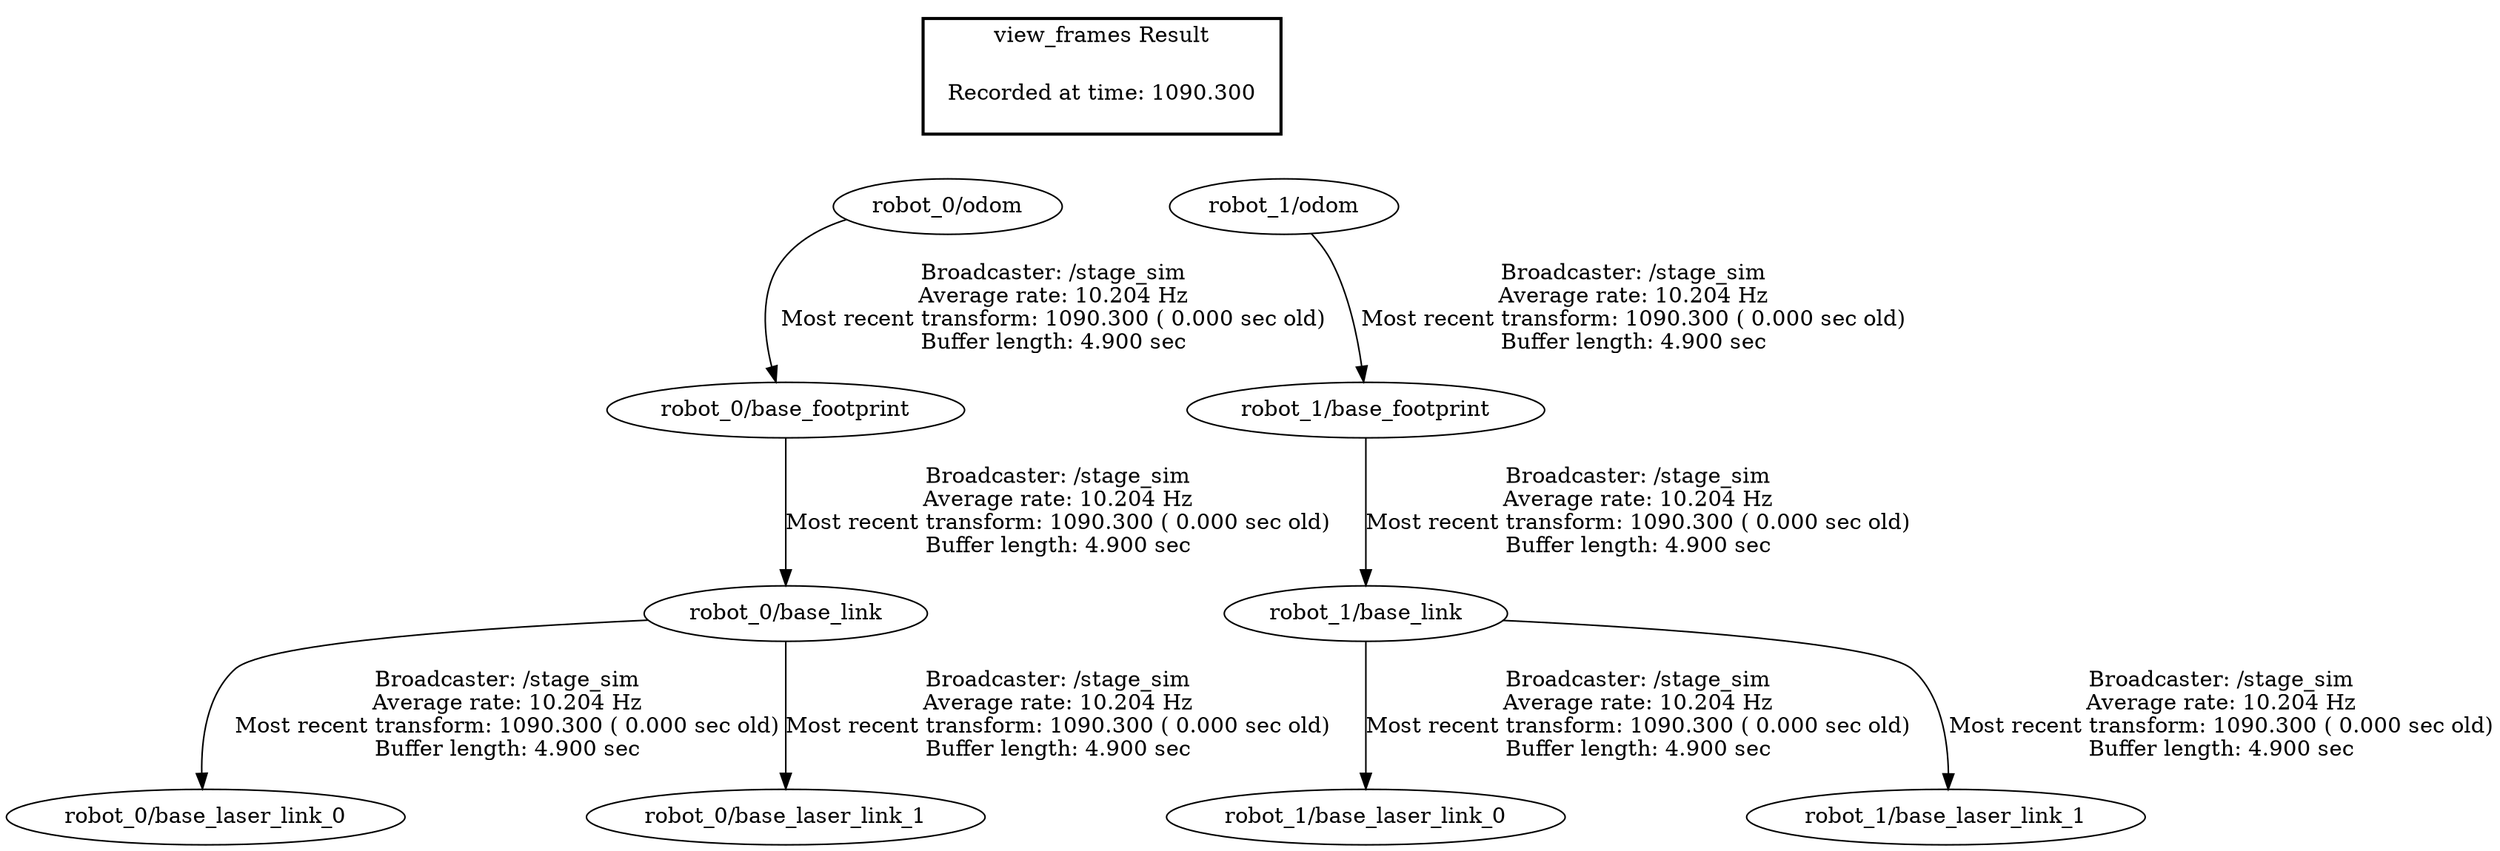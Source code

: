 digraph G {
"robot_0/base_link" -> "robot_0/base_laser_link_0"[label="Broadcaster: /stage_sim\nAverage rate: 10.204 Hz\nMost recent transform: 1090.300 ( 0.000 sec old)\nBuffer length: 4.900 sec\n"];
"robot_0/base_footprint" -> "robot_0/base_link"[label="Broadcaster: /stage_sim\nAverage rate: 10.204 Hz\nMost recent transform: 1090.300 ( 0.000 sec old)\nBuffer length: 4.900 sec\n"];
"robot_0/base_link" -> "robot_0/base_laser_link_1"[label="Broadcaster: /stage_sim\nAverage rate: 10.204 Hz\nMost recent transform: 1090.300 ( 0.000 sec old)\nBuffer length: 4.900 sec\n"];
"robot_0/odom" -> "robot_0/base_footprint"[label="Broadcaster: /stage_sim\nAverage rate: 10.204 Hz\nMost recent transform: 1090.300 ( 0.000 sec old)\nBuffer length: 4.900 sec\n"];
"robot_1/base_link" -> "robot_1/base_laser_link_0"[label="Broadcaster: /stage_sim\nAverage rate: 10.204 Hz\nMost recent transform: 1090.300 ( 0.000 sec old)\nBuffer length: 4.900 sec\n"];
"robot_1/base_footprint" -> "robot_1/base_link"[label="Broadcaster: /stage_sim\nAverage rate: 10.204 Hz\nMost recent transform: 1090.300 ( 0.000 sec old)\nBuffer length: 4.900 sec\n"];
"robot_1/base_link" -> "robot_1/base_laser_link_1"[label="Broadcaster: /stage_sim\nAverage rate: 10.204 Hz\nMost recent transform: 1090.300 ( 0.000 sec old)\nBuffer length: 4.900 sec\n"];
"robot_1/odom" -> "robot_1/base_footprint"[label="Broadcaster: /stage_sim\nAverage rate: 10.204 Hz\nMost recent transform: 1090.300 ( 0.000 sec old)\nBuffer length: 4.900 sec\n"];
edge [style=invis];
 subgraph cluster_legend { style=bold; color=black; label ="view_frames Result";
"Recorded at time: 1090.300"[ shape=plaintext ] ;
 }->"robot_0/odom";
edge [style=invis];
 subgraph cluster_legend { style=bold; color=black; label ="view_frames Result";
"Recorded at time: 1090.300"[ shape=plaintext ] ;
 }->"robot_1/odom";
}
